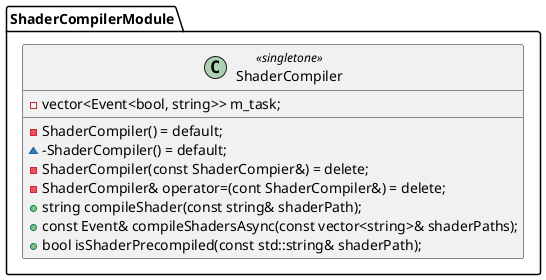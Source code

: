 @startuml
package ShaderCompilerModule
{
    class ShaderCompiler <<singletone>>
    {
        -ShaderCompiler() = default;
        ~-ShaderCompiler() = default;
        -ShaderCompiler(const ShaderCompier&) = delete;
        -ShaderCompiler& operator=(cont ShaderCompiler&) = delete;
        -vector<Event<bool, string>> m_task;

        +string compileShader(const string& shaderPath);
        +const Event& compileShadersAsync(const vector<string>& shaderPaths);
        +bool isShaderPrecompiled(const std::string& shaderPath);
    }
}
@enduml